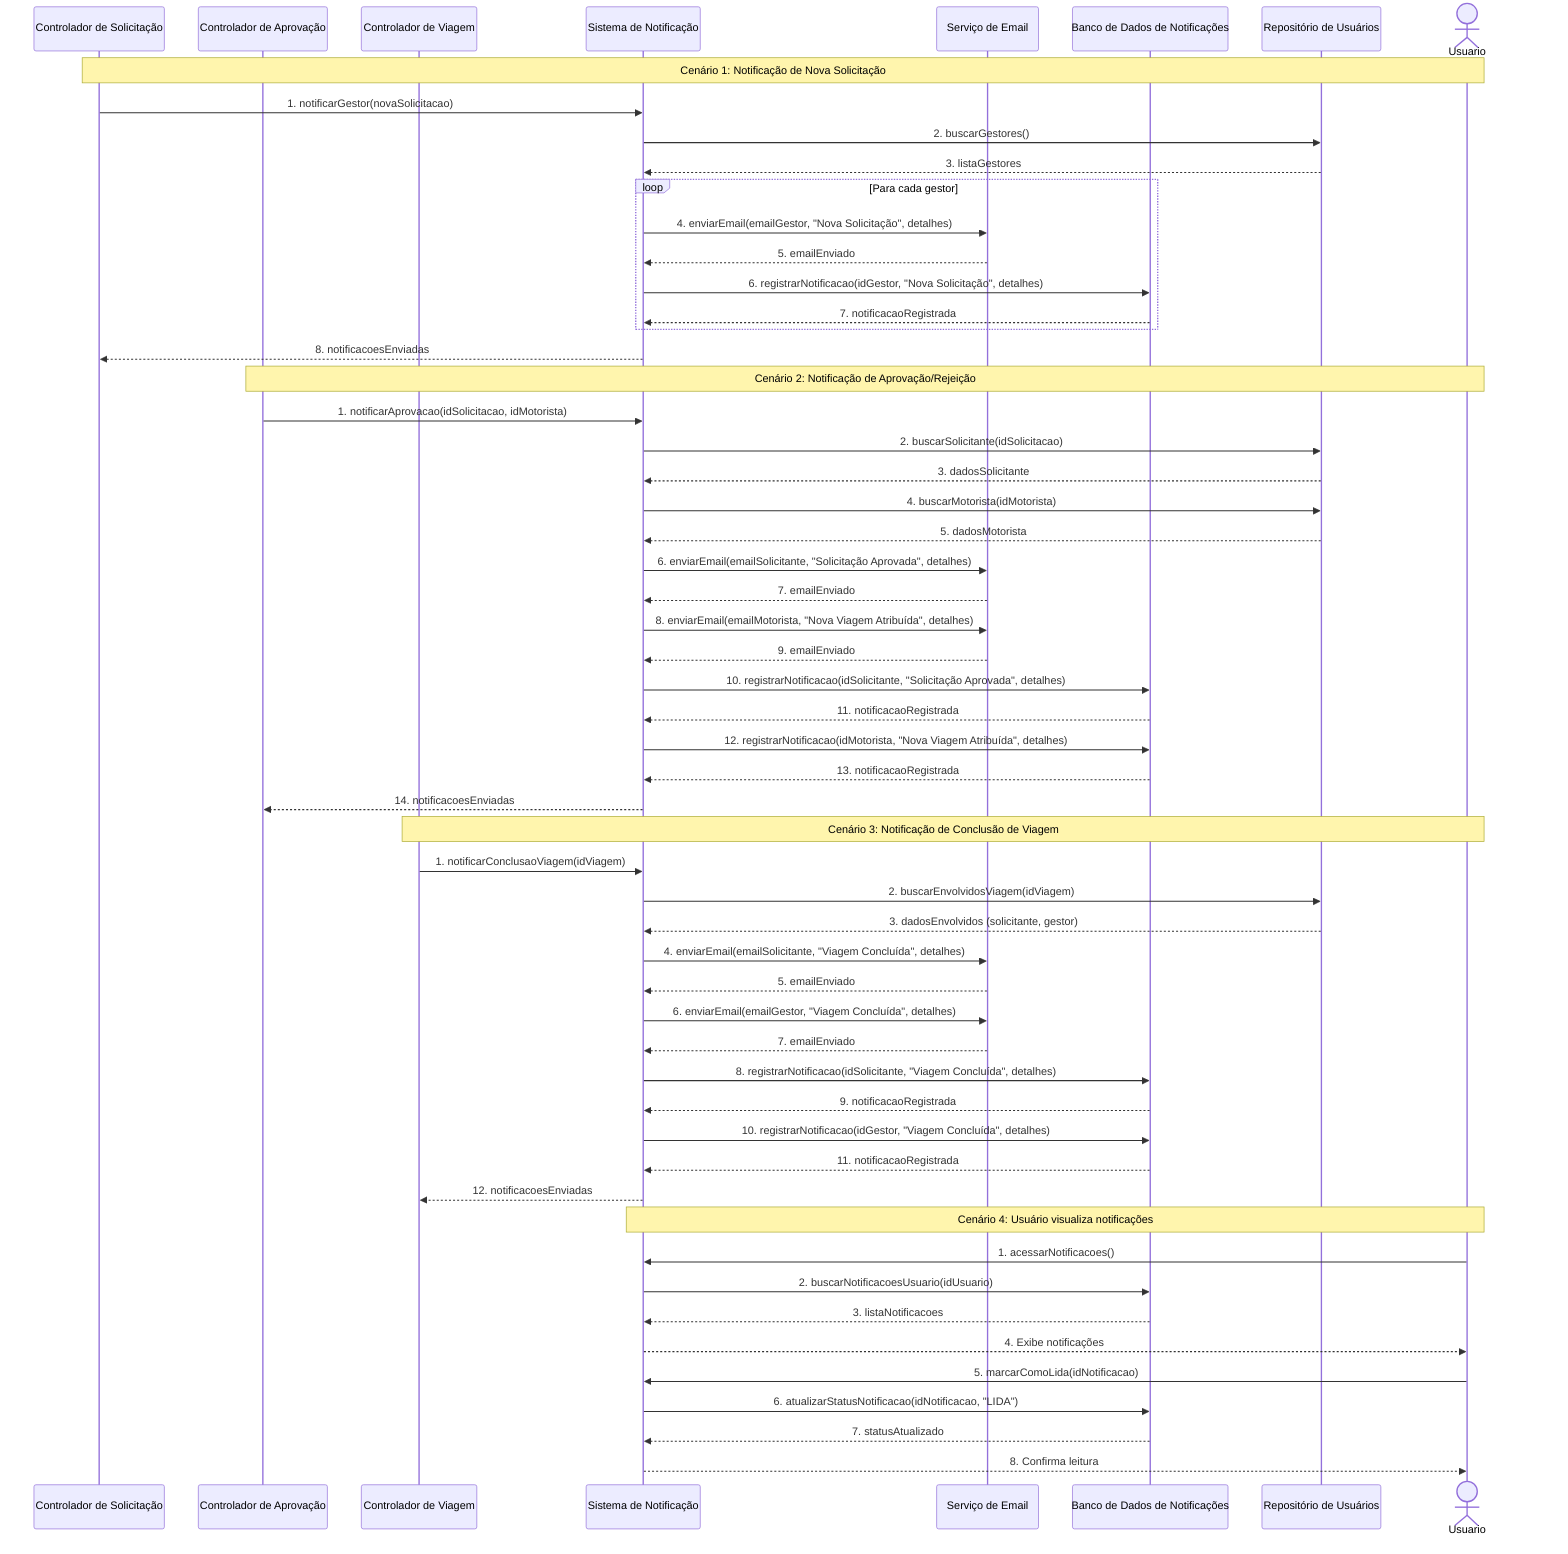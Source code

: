 sequenceDiagram
    participant ControleSolicitacao as Controlador de Solicitação
    participant ControleAprovacao as Controlador de Aprovação
    participant ControleViagem as Controlador de Viagem
    participant SistemaNotificacao as Sistema de Notificação
    participant ServicoEmail as Serviço de Email
    participant BDNotificacoes as Banco de Dados de Notificações
    participant RepositorioUsuarios as Repositório de Usuários
    actor Usuario
    
    Note over ControleSolicitacao,Usuario: Cenário 1: Notificação de Nova Solicitação
    
    ControleSolicitacao->>SistemaNotificacao: 1. notificarGestor(novaSolicitacao)
    SistemaNotificacao->>RepositorioUsuarios: 2. buscarGestores()
    RepositorioUsuarios-->>SistemaNotificacao: 3. listaGestores
    
    loop Para cada gestor
        SistemaNotificacao->>ServicoEmail: 4. enviarEmail(emailGestor, "Nova Solicitação", detalhes)
        ServicoEmail-->>SistemaNotificacao: 5. emailEnviado
        
        SistemaNotificacao->>BDNotificacoes: 6. registrarNotificacao(idGestor, "Nova Solicitação", detalhes)
        BDNotificacoes-->>SistemaNotificacao: 7. notificacaoRegistrada
    end
    
    SistemaNotificacao-->>ControleSolicitacao: 8. notificacoesEnviadas
    
    Note over ControleAprovacao,Usuario: Cenário 2: Notificação de Aprovação/Rejeição
    
    ControleAprovacao->>SistemaNotificacao: 1. notificarAprovacao(idSolicitacao, idMotorista)
    SistemaNotificacao->>RepositorioUsuarios: 2. buscarSolicitante(idSolicitacao)
    RepositorioUsuarios-->>SistemaNotificacao: 3. dadosSolicitante
    
    SistemaNotificacao->>RepositorioUsuarios: 4. buscarMotorista(idMotorista)
    RepositorioUsuarios-->>SistemaNotificacao: 5. dadosMotorista
    
    SistemaNotificacao->>ServicoEmail: 6. enviarEmail(emailSolicitante, "Solicitação Aprovada", detalhes)
    ServicoEmail-->>SistemaNotificacao: 7. emailEnviado
    
    SistemaNotificacao->>ServicoEmail: 8. enviarEmail(emailMotorista, "Nova Viagem Atribuída", detalhes)
    ServicoEmail-->>SistemaNotificacao: 9. emailEnviado
    
    SistemaNotificacao->>BDNotificacoes: 10. registrarNotificacao(idSolicitante, "Solicitação Aprovada", detalhes)
    BDNotificacoes-->>SistemaNotificacao: 11. notificacaoRegistrada
    
    SistemaNotificacao->>BDNotificacoes: 12. registrarNotificacao(idMotorista, "Nova Viagem Atribuída", detalhes)
    BDNotificacoes-->>SistemaNotificacao: 13. notificacaoRegistrada
    
    SistemaNotificacao-->>ControleAprovacao: 14. notificacoesEnviadas
    
    Note over ControleViagem,Usuario: Cenário 3: Notificação de Conclusão de Viagem
    
    ControleViagem->>SistemaNotificacao: 1. notificarConclusaoViagem(idViagem)
    SistemaNotificacao->>RepositorioUsuarios: 2. buscarEnvolvidosViagem(idViagem)
    RepositorioUsuarios-->>SistemaNotificacao: 3. dadosEnvolvidos (solicitante, gestor)
    
    SistemaNotificacao->>ServicoEmail: 4. enviarEmail(emailSolicitante, "Viagem Concluída", detalhes)
    ServicoEmail-->>SistemaNotificacao: 5. emailEnviado
    
    SistemaNotificacao->>ServicoEmail: 6. enviarEmail(emailGestor, "Viagem Concluída", detalhes)
    ServicoEmail-->>SistemaNotificacao: 7. emailEnviado
    
    SistemaNotificacao->>BDNotificacoes: 8. registrarNotificacao(idSolicitante, "Viagem Concluída", detalhes)
    BDNotificacoes-->>SistemaNotificacao: 9. notificacaoRegistrada
    
    SistemaNotificacao->>BDNotificacoes: 10. registrarNotificacao(idGestor, "Viagem Concluída", detalhes)
    BDNotificacoes-->>SistemaNotificacao: 11. notificacaoRegistrada
    
    SistemaNotificacao-->>ControleViagem: 12. notificacoesEnviadas
    
    Note over SistemaNotificacao,Usuario: Cenário 4: Usuário visualiza notificações
    
    Usuario->>SistemaNotificacao: 1. acessarNotificacoes()
    SistemaNotificacao->>BDNotificacoes: 2. buscarNotificacoesUsuario(idUsuario)
    BDNotificacoes-->>SistemaNotificacao: 3. listaNotificacoes
    SistemaNotificacao-->>Usuario: 4. Exibe notificações
    
    Usuario->>SistemaNotificacao: 5. marcarComoLida(idNotificacao)
    SistemaNotificacao->>BDNotificacoes: 6. atualizarStatusNotificacao(idNotificacao, "LIDA")
    BDNotificacoes-->>SistemaNotificacao: 7. statusAtualizado
    SistemaNotificacao-->>Usuario: 8. Confirma leitura